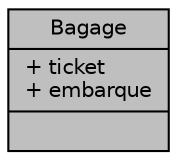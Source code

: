digraph "Bagage"
{
  edge [fontname="Helvetica",fontsize="10",labelfontname="Helvetica",labelfontsize="10"];
  node [fontname="Helvetica",fontsize="10",shape=record];
  Node1 [label="{Bagage\n|+ ticket\l+ embarque\l|}",height=0.2,width=0.4,color="black", fillcolor="grey75", style="filled", fontcolor="black"];
}
